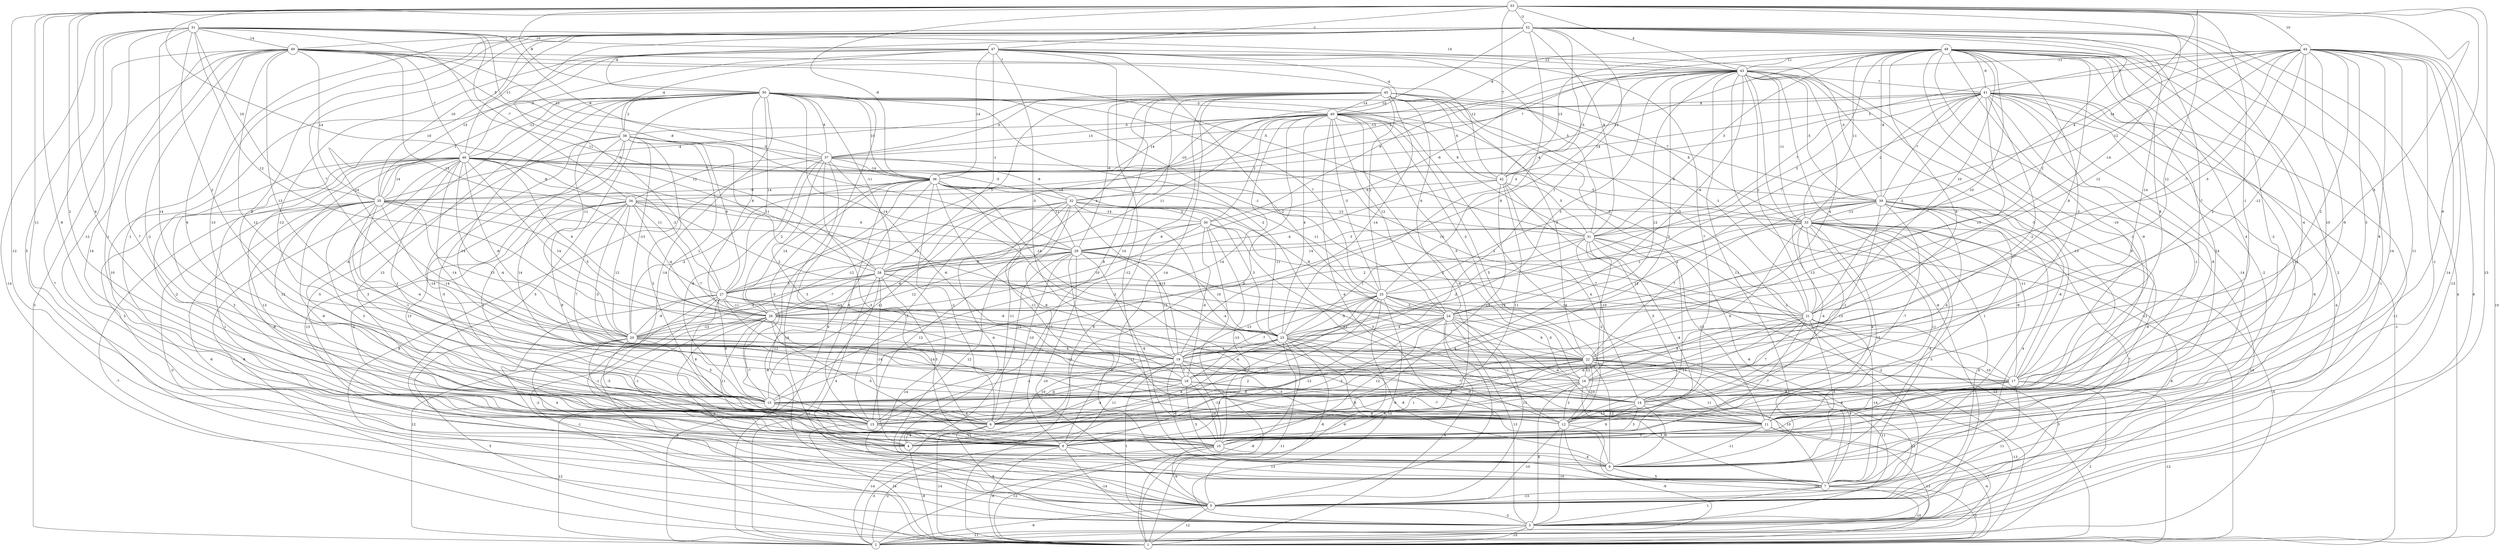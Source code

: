 graph { 
	 fontname="Helvetica,Arial,sans-serif" 
	 node [shape = circle]; 
	 53 -- 3 [label = "13"];
	 53 -- 4 [label = "11"];
	 53 -- 6 [label = "4"];
	 53 -- 7 [label = "-12"];
	 53 -- 8 [label = "-8"];
	 53 -- 11 [label = "9"];
	 53 -- 13 [label = "2"];
	 53 -- 14 [label = "-1"];
	 53 -- 16 [label = "-5"];
	 53 -- 19 [label = "12"];
	 53 -- 21 [label = "-14"];
	 53 -- 28 [label = "10"];
	 53 -- 31 [label = "14"];
	 53 -- 36 [label = "-8"];
	 53 -- 42 [label = "7"];
	 53 -- 43 [label = "4"];
	 53 -- 44 [label = "10"];
	 53 -- 47 [label = "-1"];
	 53 -- 50 [label = "-8"];
	 53 -- 52 [label = "-3"];
	 52 -- 1 [label = "4"];
	 52 -- 6 [label = "-13"];
	 52 -- 8 [label = "-1"];
	 52 -- 9 [label = "14"];
	 52 -- 11 [label = "-4"];
	 52 -- 12 [label = "10"];
	 52 -- 15 [label = "8"];
	 52 -- 17 [label = "-7"];
	 52 -- 19 [label = "1"];
	 52 -- 20 [label = "7"];
	 52 -- 22 [label = "-14"];
	 52 -- 23 [label = "4"];
	 52 -- 24 [label = "2"];
	 52 -- 25 [label = "-4"];
	 52 -- 27 [label = "-5"];
	 52 -- 31 [label = "-9"];
	 52 -- 35 [label = "10"];
	 52 -- 36 [label = "10"];
	 52 -- 46 [label = "-11"];
	 52 -- 49 [label = "2"];
	 52 -- 50 [label = "-6"];
	 51 -- 3 [label = "-14"];
	 51 -- 4 [label = "-12"];
	 51 -- 8 [label = "-1"];
	 51 -- 9 [label = "5"];
	 51 -- 15 [label = "14"];
	 51 -- 19 [label = "2"];
	 51 -- 26 [label = "12"];
	 51 -- 28 [label = "11"];
	 51 -- 29 [label = "-8"];
	 51 -- 34 [label = "-7"];
	 51 -- 35 [label = "10"];
	 51 -- 36 [label = "-8"];
	 51 -- 43 [label = "14"];
	 51 -- 47 [label = "-10"];
	 51 -- 49 [label = "-14"];
	 50 -- 2 [label = "9"];
	 50 -- 4 [label = "10"];
	 50 -- 7 [label = "5"];
	 50 -- 8 [label = "13"];
	 50 -- 10 [label = "-14"];
	 50 -- 13 [label = "-4"];
	 50 -- 14 [label = "-14"];
	 50 -- 20 [label = "-11"];
	 50 -- 22 [label = "-2"];
	 50 -- 23 [label = "-14"];
	 50 -- 24 [label = "-1"];
	 50 -- 25 [label = "7"];
	 50 -- 26 [label = "6"];
	 50 -- 27 [label = "14"];
	 50 -- 28 [label = "-11"];
	 50 -- 31 [label = "9"];
	 50 -- 35 [label = "1"];
	 50 -- 36 [label = "10"];
	 50 -- 37 [label = "8"];
	 50 -- 38 [label = "2"];
	 50 -- 39 [label = "7"];
	 50 -- 40 [label = "-3"];
	 50 -- 46 [label = "-12"];
	 49 -- 2 [label = "5"];
	 49 -- 4 [label = "14"];
	 49 -- 5 [label = "7"];
	 49 -- 6 [label = "7"];
	 49 -- 12 [label = "-2"];
	 49 -- 14 [label = "12"];
	 49 -- 15 [label = "6"];
	 49 -- 19 [label = "13"];
	 49 -- 27 [label = "13"];
	 49 -- 31 [label = "-5"];
	 49 -- 35 [label = "14"];
	 49 -- 37 [label = "10"];
	 49 -- 38 [label = "5"];
	 49 -- 42 [label = "-12"];
	 49 -- 43 [label = "7"];
	 49 -- 46 [label = "-7"];
	 48 -- 5 [label = "-1"];
	 48 -- 6 [label = "-1"];
	 48 -- 7 [label = "2"];
	 48 -- 8 [label = "14"];
	 48 -- 9 [label = "-12"];
	 48 -- 11 [label = "4"];
	 48 -- 12 [label = "-2"];
	 48 -- 13 [label = "-9"];
	 48 -- 14 [label = "-10"];
	 48 -- 16 [label = "-3"];
	 48 -- 17 [label = "8"];
	 48 -- 18 [label = "9"];
	 48 -- 21 [label = "10"];
	 48 -- 22 [label = "8"];
	 48 -- 23 [label = "10"];
	 48 -- 25 [label = "3"];
	 48 -- 31 [label = "3"];
	 48 -- 33 [label = "11"];
	 48 -- 34 [label = "-13"];
	 48 -- 36 [label = "7"];
	 48 -- 39 [label = "-8"];
	 48 -- 40 [label = "-8"];
	 48 -- 41 [label = "-6"];
	 48 -- 42 [label = "13"];
	 48 -- 43 [label = "11"];
	 47 -- 7 [label = "-12"];
	 47 -- 12 [label = "7"];
	 47 -- 15 [label = "-12"];
	 47 -- 16 [label = "-2"];
	 47 -- 19 [label = "-5"];
	 47 -- 20 [label = "14"];
	 47 -- 28 [label = "-1"];
	 47 -- 31 [label = "5"];
	 47 -- 35 [label = "13"];
	 47 -- 36 [label = "14"];
	 47 -- 38 [label = "-4"];
	 47 -- 39 [label = "-3"];
	 47 -- 40 [label = "-4"];
	 47 -- 43 [label = "-12"];
	 47 -- 46 [label = "-3"];
	 46 -- 1 [label = "-8"];
	 46 -- 6 [label = "12"];
	 46 -- 7 [label = "1"];
	 46 -- 8 [label = "3"];
	 46 -- 9 [label = "3"];
	 46 -- 10 [label = "13"];
	 46 -- 12 [label = "3"];
	 46 -- 13 [label = "-2"];
	 46 -- 15 [label = "1"];
	 46 -- 16 [label = "-14"];
	 46 -- 17 [label = "-4"];
	 46 -- 20 [label = "-6"];
	 46 -- 23 [label = "14"];
	 46 -- 26 [label = "6"];
	 46 -- 27 [label = "-2"];
	 46 -- 28 [label = "11"];
	 46 -- 32 [label = "-5"];
	 46 -- 33 [label = "-5"];
	 46 -- 34 [label = "-8"];
	 46 -- 35 [label = "14"];
	 46 -- 36 [label = "7"];
	 46 -- 39 [label = "-4"];
	 45 -- 1 [label = "9"];
	 45 -- 5 [label = "-1"];
	 45 -- 8 [label = "-14"];
	 45 -- 12 [label = "2"];
	 45 -- 13 [label = "8"];
	 45 -- 15 [label = "14"];
	 45 -- 19 [label = "-14"];
	 45 -- 21 [label = "-1"];
	 45 -- 22 [label = "9"];
	 45 -- 24 [label = "6"];
	 45 -- 25 [label = "2"];
	 45 -- 26 [label = "4"];
	 45 -- 27 [label = "3"];
	 45 -- 29 [label = "-6"];
	 45 -- 33 [label = "6"];
	 45 -- 35 [label = "-4"];
	 45 -- 37 [label = "-5"];
	 45 -- 40 [label = "-14"];
	 45 -- 42 [label = "6"];
	 44 -- 1 [label = "10"];
	 44 -- 3 [label = "6"];
	 44 -- 5 [label = "-13"];
	 44 -- 7 [label = "14"];
	 44 -- 9 [label = "-1"];
	 44 -- 10 [label = "11"];
	 44 -- 11 [label = "8"];
	 44 -- 14 [label = "3"];
	 44 -- 15 [label = "-9"];
	 44 -- 16 [label = "2"];
	 44 -- 17 [label = "2"];
	 44 -- 21 [label = "-7"];
	 44 -- 22 [label = "-12"];
	 44 -- 24 [label = "-3"];
	 44 -- 26 [label = "12"];
	 44 -- 33 [label = "-12"];
	 44 -- 39 [label = "4"];
	 44 -- 41 [label = "7"];
	 44 -- 42 [label = "5"];
	 44 -- 43 [label = "-11"];
	 43 -- 1 [label = "-11"];
	 43 -- 3 [label = "-6"];
	 43 -- 7 [label = "-11"];
	 43 -- 9 [label = "11"];
	 43 -- 11 [label = "-13"];
	 43 -- 12 [label = "6"];
	 43 -- 15 [label = "5"];
	 43 -- 17 [label = "-5"];
	 43 -- 18 [label = "12"];
	 43 -- 19 [label = "5"];
	 43 -- 20 [label = "8"];
	 43 -- 21 [label = "2"];
	 43 -- 22 [label = "4"];
	 43 -- 24 [label = "-6"];
	 43 -- 29 [label = "-6"];
	 43 -- 30 [label = "9"];
	 43 -- 33 [label = "-11"];
	 43 -- 36 [label = "2"];
	 43 -- 39 [label = "-5"];
	 43 -- 41 [label = "7"];
	 43 -- 42 [label = "-5"];
	 42 -- 1 [label = "-2"];
	 42 -- 6 [label = "-14"];
	 42 -- 13 [label = "11"];
	 42 -- 14 [label = "4"];
	 42 -- 27 [label = "-4"];
	 42 -- 31 [label = "5"];
	 42 -- 32 [label = "6"];
	 41 -- 1 [label = "-1"];
	 41 -- 3 [label = "-11"];
	 41 -- 5 [label = "-4"];
	 41 -- 6 [label = "-1"];
	 41 -- 7 [label = "-8"];
	 41 -- 8 [label = "-14"];
	 41 -- 10 [label = "-2"];
	 41 -- 11 [label = "-8"];
	 41 -- 18 [label = "-2"];
	 41 -- 19 [label = "13"];
	 41 -- 21 [label = "-2"];
	 41 -- 27 [label = "7"];
	 41 -- 31 [label = "-7"];
	 41 -- 33 [label = "-2"];
	 41 -- 35 [label = "14"];
	 41 -- 37 [label = "-13"];
	 41 -- 39 [label = "-7"];
	 41 -- 40 [label = "8"];
	 40 -- 4 [label = "9"];
	 40 -- 7 [label = "14"];
	 40 -- 9 [label = "-4"];
	 40 -- 10 [label = "-8"];
	 40 -- 12 [label = "5"];
	 40 -- 15 [label = "14"];
	 40 -- 16 [label = "5"];
	 40 -- 21 [label = "-2"];
	 40 -- 22 [label = "-2"];
	 40 -- 23 [label = "4"];
	 40 -- 24 [label = "12"];
	 40 -- 25 [label = "-3"];
	 40 -- 27 [label = "11"];
	 40 -- 28 [label = "14"];
	 40 -- 30 [label = "2"];
	 40 -- 32 [label = "-10"];
	 40 -- 36 [label = "14"];
	 40 -- 37 [label = "13"];
	 40 -- 38 [label = "-3"];
	 39 -- 3 [label = "14"];
	 39 -- 5 [label = "7"];
	 39 -- 6 [label = "-4"];
	 39 -- 7 [label = "4"];
	 39 -- 10 [label = "-9"];
	 39 -- 11 [label = "1"];
	 39 -- 13 [label = "-7"];
	 39 -- 14 [label = "4"];
	 39 -- 15 [label = "-1"];
	 39 -- 17 [label = "-8"];
	 39 -- 22 [label = "7"];
	 39 -- 24 [label = "-1"];
	 39 -- 25 [label = "2"];
	 39 -- 33 [label = "-13"];
	 38 -- 4 [label = "-5"];
	 38 -- 5 [label = "-13"];
	 38 -- 6 [label = "-14"];
	 38 -- 8 [label = "-5"];
	 38 -- 12 [label = "3"];
	 38 -- 15 [label = "14"];
	 38 -- 19 [label = "1"];
	 38 -- 20 [label = "-13"];
	 38 -- 22 [label = "-11"];
	 38 -- 27 [label = "6"];
	 38 -- 37 [label = "-5"];
	 37 -- 3 [label = "8"];
	 37 -- 5 [label = "14"];
	 37 -- 10 [label = "-3"];
	 37 -- 11 [label = "3"];
	 37 -- 15 [label = "-8"];
	 37 -- 18 [label = "-6"];
	 37 -- 21 [label = "14"];
	 37 -- 26 [label = "2"];
	 37 -- 32 [label = "-8"];
	 37 -- 34 [label = "12"];
	 37 -- 36 [label = "-14"];
	 36 -- 2 [label = "-8"];
	 36 -- 5 [label = "-12"];
	 36 -- 6 [label = "-2"];
	 36 -- 11 [label = "9"];
	 36 -- 12 [label = "-11"];
	 36 -- 13 [label = "6"];
	 36 -- 14 [label = "-2"];
	 36 -- 15 [label = "-3"];
	 36 -- 17 [label = "-7"];
	 36 -- 20 [label = "-2"];
	 36 -- 23 [label = "-11"];
	 36 -- 25 [label = "-11"];
	 36 -- 26 [label = "14"];
	 36 -- 29 [label = "11"];
	 36 -- 35 [label = "-9"];
	 35 -- 1 [label = "-7"];
	 35 -- 3 [label = "-3"];
	 35 -- 5 [label = "-6"];
	 35 -- 6 [label = "3"];
	 35 -- 10 [label = "-9"];
	 35 -- 13 [label = "-6"];
	 35 -- 15 [label = "-1"];
	 35 -- 18 [label = "-4"];
	 35 -- 20 [label = "13"];
	 35 -- 22 [label = "-14"];
	 35 -- 26 [label = "5"];
	 35 -- 29 [label = "11"];
	 35 -- 30 [label = "-14"];
	 34 -- 10 [label = "-2"];
	 34 -- 13 [label = "13"];
	 34 -- 14 [label = "9"];
	 34 -- 15 [label = "1"];
	 34 -- 16 [label = "-3"];
	 34 -- 18 [label = "7"];
	 34 -- 20 [label = "12"];
	 34 -- 22 [label = "-7"];
	 34 -- 24 [label = "2"];
	 34 -- 26 [label = "-4"];
	 34 -- 29 [label = "6"];
	 34 -- 33 [label = "-3"];
	 33 -- 2 [label = "-5"];
	 33 -- 3 [label = "-8"];
	 33 -- 4 [label = "12"];
	 33 -- 5 [label = "4"];
	 33 -- 6 [label = "8"];
	 33 -- 7 [label = "3"];
	 33 -- 9 [label = "-4"];
	 33 -- 11 [label = "11"];
	 33 -- 14 [label = "13"];
	 33 -- 15 [label = "6"];
	 33 -- 17 [label = "-9"];
	 33 -- 21 [label = "-13"];
	 33 -- 23 [label = "12"];
	 33 -- 26 [label = "2"];
	 33 -- 28 [label = "14"];
	 33 -- 29 [label = "3"];
	 32 -- 5 [label = "12"];
	 32 -- 6 [label = "-11"];
	 32 -- 8 [label = "-3"];
	 32 -- 9 [label = "-4"];
	 32 -- 12 [label = "-4"];
	 32 -- 13 [label = "5"];
	 32 -- 15 [label = "-11"];
	 32 -- 19 [label = "13"];
	 32 -- 20 [label = "-12"];
	 32 -- 23 [label = "3"];
	 32 -- 24 [label = "-8"];
	 32 -- 30 [label = "2"];
	 32 -- 31 [label = "-13"];
	 31 -- 1 [label = "-12"];
	 31 -- 6 [label = "-2"];
	 31 -- 7 [label = "-6"];
	 31 -- 8 [label = "-4"];
	 31 -- 11 [label = "-13"];
	 31 -- 14 [label = "5"];
	 31 -- 16 [label = "-10"];
	 31 -- 19 [label = "-2"];
	 31 -- 23 [label = "1"];
	 30 -- 1 [label = "7"];
	 30 -- 10 [label = "-13"];
	 30 -- 11 [label = "13"];
	 30 -- 18 [label = "-6"];
	 30 -- 21 [label = "2"];
	 30 -- 26 [label = "10"];
	 30 -- 28 [label = "-14"];
	 30 -- 29 [label = "-6"];
	 29 -- 4 [label = "3"];
	 29 -- 5 [label = "-10"];
	 29 -- 6 [label = "-10"];
	 29 -- 7 [label = "-3"];
	 29 -- 10 [label = "-4"];
	 29 -- 13 [label = "12"];
	 29 -- 14 [label = "3"];
	 29 -- 19 [label = "12"];
	 29 -- 20 [label = "12"];
	 29 -- 23 [label = "10"];
	 29 -- 26 [label = "-6"];
	 29 -- 28 [label = "-9"];
	 28 -- 2 [label = "-13"];
	 28 -- 4 [label = "-14"];
	 28 -- 5 [label = "14"];
	 28 -- 7 [label = "4"];
	 28 -- 8 [label = "3"];
	 28 -- 20 [label = "-4"];
	 28 -- 25 [label = "-4"];
	 28 -- 26 [label = "-7"];
	 28 -- 27 [label = "5"];
	 27 -- 1 [label = "-1"];
	 27 -- 2 [label = "12"];
	 27 -- 5 [label = "-2"];
	 27 -- 6 [label = "8"];
	 27 -- 12 [label = "-14"];
	 27 -- 15 [label = "9"];
	 27 -- 19 [label = "-12"];
	 27 -- 20 [label = "-9"];
	 27 -- 23 [label = "-6"];
	 27 -- 24 [label = "-13"];
	 27 -- 26 [label = "-11"];
	 26 -- 1 [label = "3"];
	 26 -- 4 [label = "-1"];
	 26 -- 5 [label = "-3"];
	 26 -- 8 [label = "11"];
	 26 -- 10 [label = "-5"];
	 26 -- 11 [label = "-10"];
	 26 -- 13 [label = "-7"];
	 26 -- 14 [label = "-11"];
	 26 -- 17 [label = "1"];
	 26 -- 20 [label = "-12"];
	 25 -- 1 [label = "-6"];
	 25 -- 3 [label = "10"];
	 25 -- 4 [label = "6"];
	 25 -- 5 [label = "13"];
	 25 -- 8 [label = "11"];
	 25 -- 13 [label = "-6"];
	 25 -- 16 [label = "-5"];
	 25 -- 18 [label = "-7"];
	 25 -- 19 [label = "-13"];
	 25 -- 21 [label = "-13"];
	 25 -- 23 [label = "-5"];
	 25 -- 24 [label = "-2"];
	 24 -- 1 [label = "4"];
	 24 -- 3 [label = "13"];
	 24 -- 4 [label = "-12"];
	 24 -- 5 [label = "2"];
	 24 -- 8 [label = "-3"];
	 24 -- 10 [label = "12"];
	 24 -- 11 [label = "-4"];
	 24 -- 12 [label = "-1"];
	 24 -- 22 [label = "9"];
	 24 -- 23 [label = "4"];
	 23 -- 1 [label = "-11"];
	 23 -- 2 [label = "-8"];
	 23 -- 4 [label = "8"];
	 23 -- 5 [label = "-8"];
	 23 -- 9 [label = "-8"];
	 23 -- 12 [label = "-7"];
	 23 -- 13 [label = "-4"];
	 23 -- 19 [label = "-7"];
	 23 -- 22 [label = "-4"];
	 22 -- 2 [label = "-13"];
	 22 -- 3 [label = "11"];
	 22 -- 4 [label = "6"];
	 22 -- 5 [label = "11"];
	 22 -- 6 [label = "8"];
	 22 -- 7 [label = "10"];
	 22 -- 8 [label = "1"];
	 22 -- 9 [label = "12"];
	 22 -- 12 [label = "-10"];
	 22 -- 15 [label = "2"];
	 22 -- 16 [label = "12"];
	 22 -- 17 [label = "-10"];
	 21 -- 3 [label = "3"];
	 21 -- 6 [label = "-11"];
	 21 -- 7 [label = "-14"];
	 21 -- 9 [label = "-5"];
	 21 -- 10 [label = "-7"];
	 21 -- 13 [label = "-6"];
	 21 -- 14 [label = "7"];
	 21 -- 16 [label = "8"];
	 20 -- 1 [label = "5"];
	 20 -- 6 [label = "-5"];
	 20 -- 9 [label = "4"];
	 20 -- 13 [label = "-1"];
	 20 -- 15 [label = "5"];
	 20 -- 18 [label = "-13"];
	 20 -- 19 [label = "4"];
	 19 -- 3 [label = "1"];
	 19 -- 6 [label = "10"];
	 19 -- 8 [label = "11"];
	 19 -- 9 [label = "-6"];
	 19 -- 10 [label = "-13"];
	 19 -- 11 [label = "-9"];
	 19 -- 12 [label = "-3"];
	 19 -- 18 [label = "7"];
	 18 -- 6 [label = "-4"];
	 18 -- 9 [label = "3"];
	 18 -- 10 [label = "10"];
	 18 -- 11 [label = "-7"];
	 18 -- 14 [label = "2"];
	 18 -- 15 [label = "-4"];
	 17 -- 1 [label = "-12"];
	 17 -- 2 [label = "2"];
	 17 -- 5 [label = "11"];
	 17 -- 8 [label = "4"];
	 17 -- 12 [label = "4"];
	 17 -- 14 [label = "8"];
	 16 -- 3 [label = "6"];
	 16 -- 6 [label = "-6"];
	 16 -- 7 [label = "3"];
	 16 -- 8 [label = "6"];
	 16 -- 11 [label = "11"];
	 16 -- 12 [label = "2"];
	 15 -- 2 [label = "12"];
	 15 -- 6 [label = "-4"];
	 15 -- 11 [label = "-8"];
	 15 -- 13 [label = "2"];
	 14 -- 2 [label = "7"];
	 14 -- 4 [label = "9"];
	 14 -- 8 [label = "3"];
	 14 -- 9 [label = "6"];
	 14 -- 12 [label = "-13"];
	 13 -- 1 [label = "14"];
	 13 -- 8 [label = "11"];
	 12 -- 1 [label = "-10"];
	 12 -- 2 [label = "-9"];
	 12 -- 3 [label = "-10"];
	 12 -- 5 [label = "-10"];
	 11 -- 1 [label = "-4"];
	 11 -- 2 [label = "13"];
	 11 -- 9 [label = "-11"];
	 11 -- 10 [label = "3"];
	 10 -- 1 [label = "12"];
	 10 -- 2 [label = "-2"];
	 10 -- 5 [label = "-9"];
	 10 -- 9 [label = "-4"];
	 9 -- 7 [label = "5"];
	 8 -- 1 [label = "-6"];
	 8 -- 2 [label = "-3"];
	 8 -- 3 [label = "-14"];
	 8 -- 7 [label = "13"];
	 7 -- 1 [label = "3"];
	 7 -- 2 [label = "-10"];
	 7 -- 3 [label = "1"];
	 7 -- 5 [label = "-13"];
	 6 -- 1 [label = "-14"];
	 6 -- 2 [label = "-14"];
	 6 -- 3 [label = "6"];
	 6 -- 4 [label = "-4"];
	 5 -- 1 [label = "12"];
	 5 -- 2 [label = "-9"];
	 5 -- 3 [label = "-2"];
	 4 -- 1 [label = "-9"];
	 3 -- 1 [label = "-10"];
	 3 -- 2 [label = "-11"];
	 1;
	 2;
	 3;
	 4;
	 5;
	 6;
	 7;
	 8;
	 9;
	 10;
	 11;
	 12;
	 13;
	 14;
	 15;
	 16;
	 17;
	 18;
	 19;
	 20;
	 21;
	 22;
	 23;
	 24;
	 25;
	 26;
	 27;
	 28;
	 29;
	 30;
	 31;
	 32;
	 33;
	 34;
	 35;
	 36;
	 37;
	 38;
	 39;
	 40;
	 41;
	 42;
	 43;
	 44;
	 45;
	 46;
	 47;
	 48;
	 49;
	 50;
	 51;
	 52;
	 53;
}
